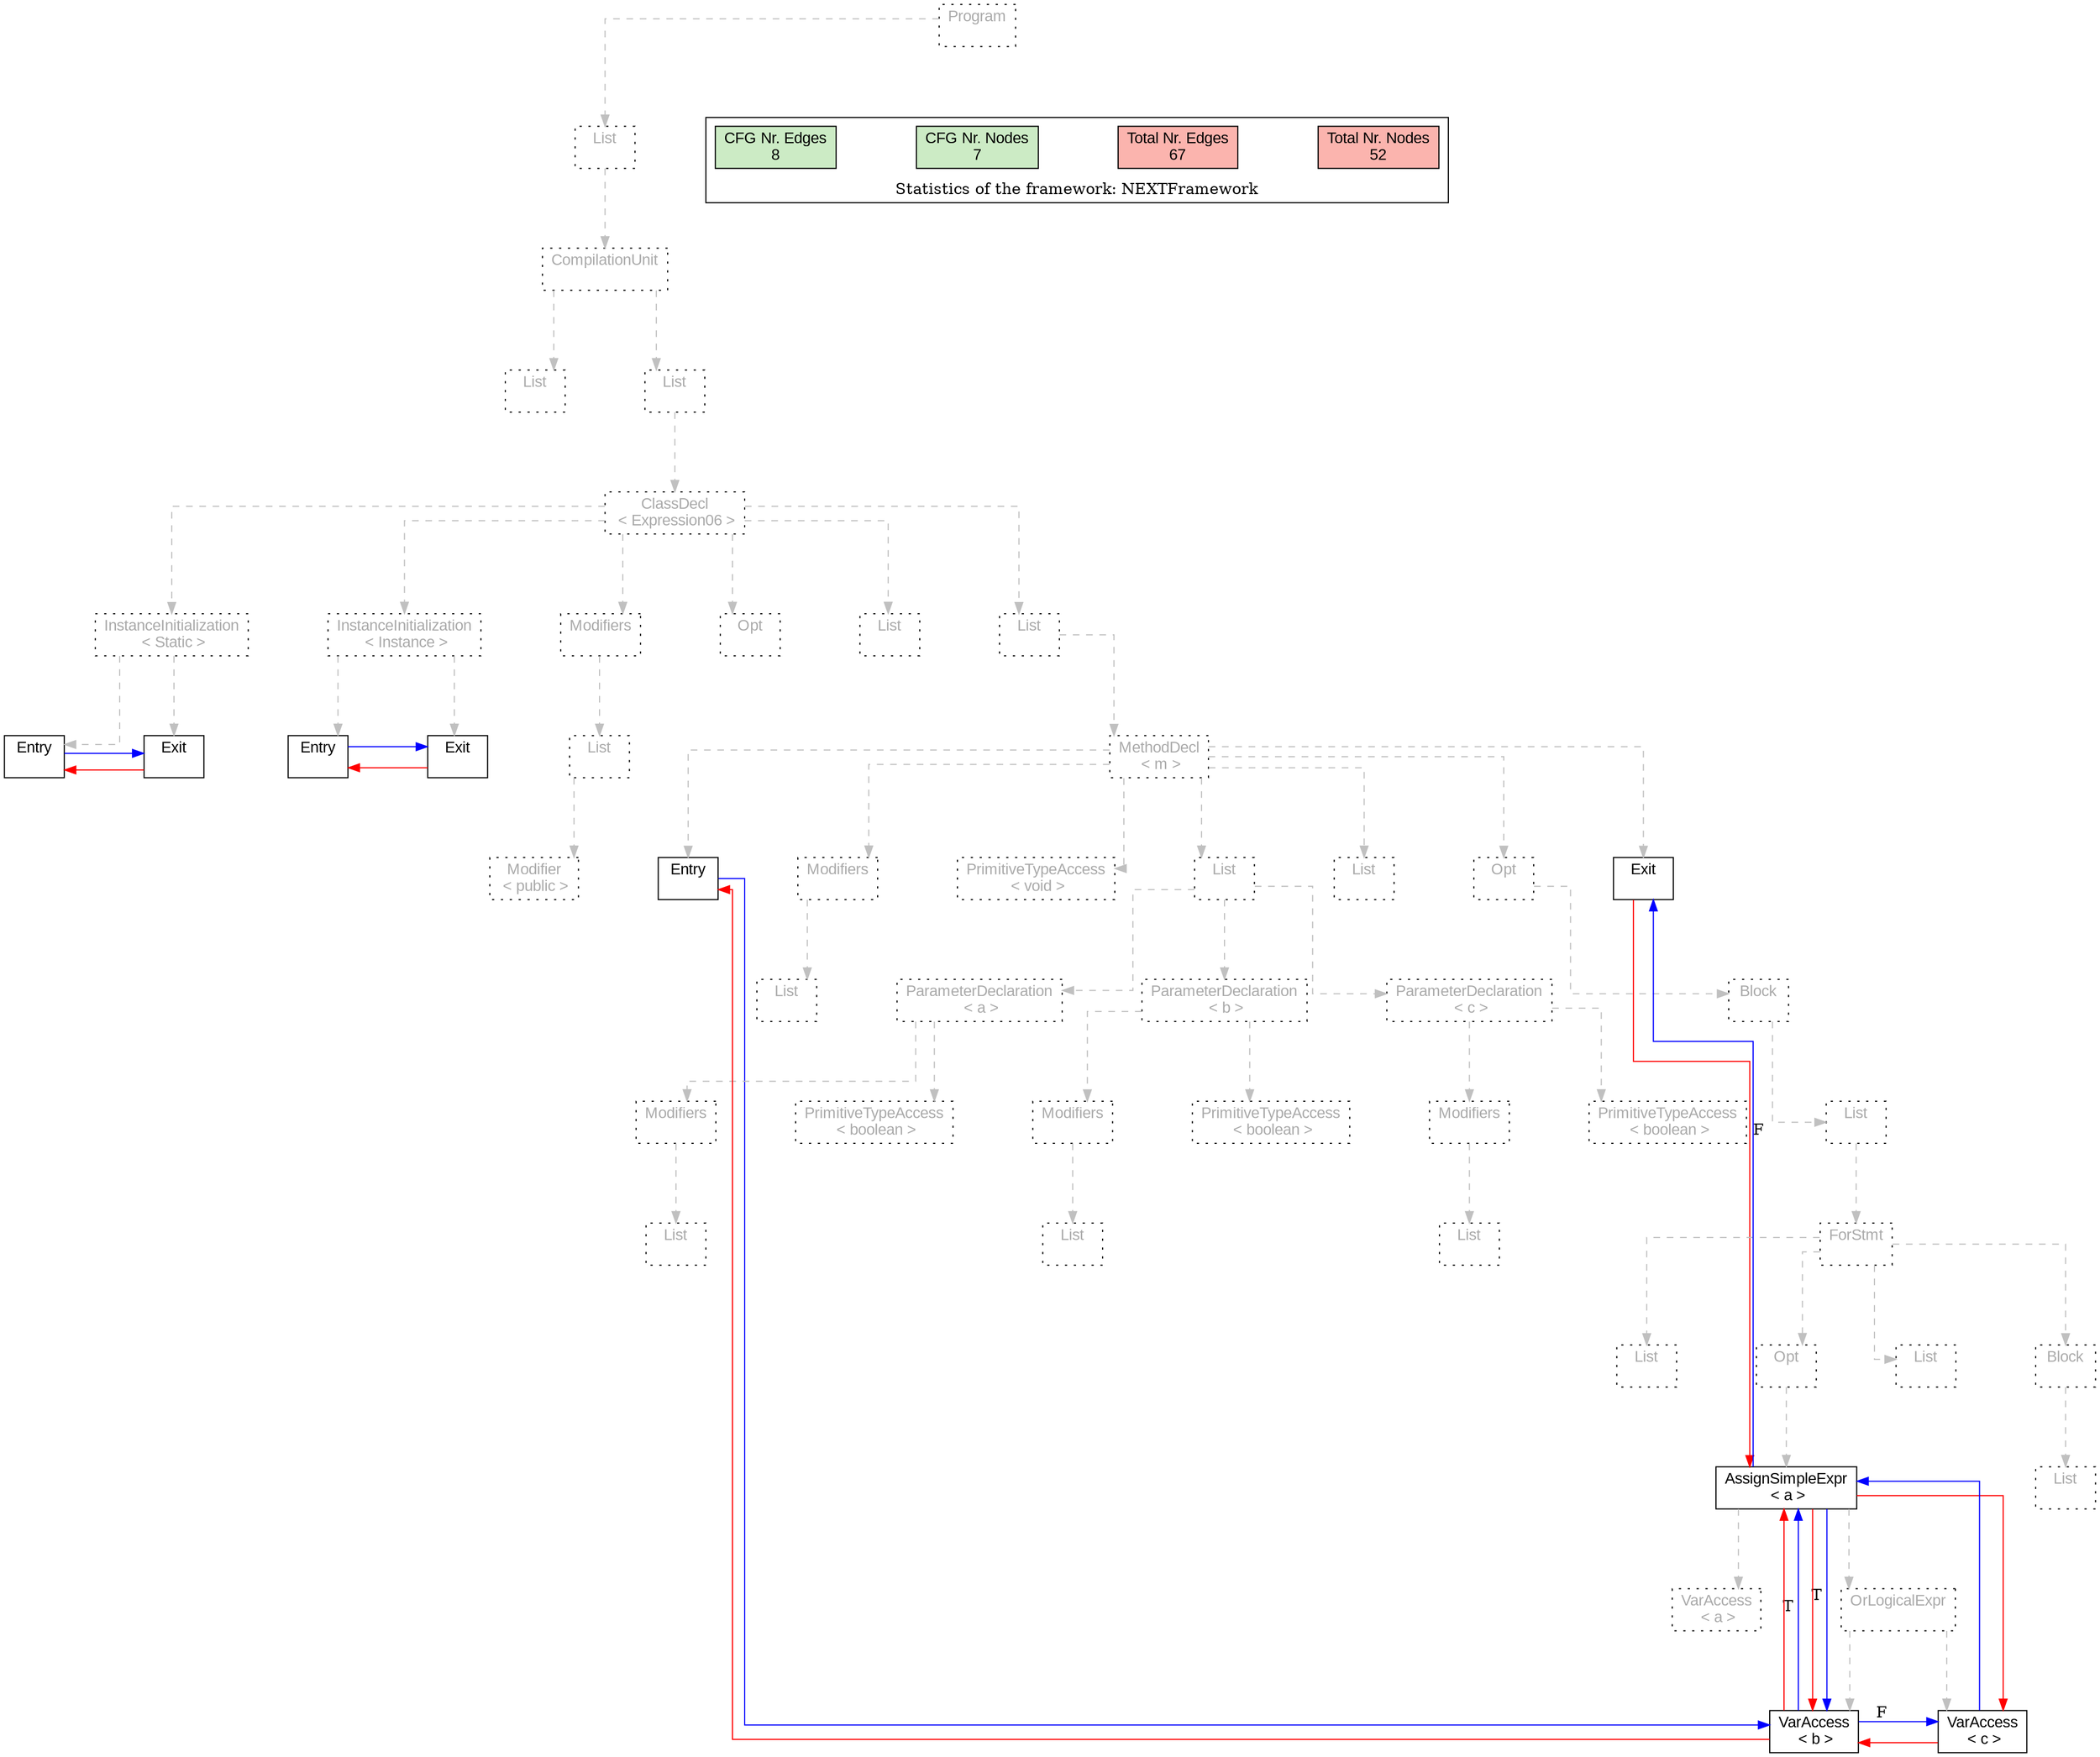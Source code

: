 digraph G {
graph [splines=ortho, nodesep="1", ranksep="1"]
node [shape=rect, fontname=Arial];
{ rank = same; "Program[0]"}
{ rank = same; "List[1]"}
{ rank = same; "CompilationUnit[2]"}
{ rank = same; "List[3]"; "List[4]"}
{ rank = same; "ClassDecl[5]"}
{ rank = same; "Modifiers[22]"; "Opt[25]"; "List[26]"; "List[27]"; "InstanceInitialization[6]"; "InstanceInitialization[14]"}
{ rank = same; "List[23]"; "MethodDecl[28]"; "Entry[7]"; "Exit[8]"; "Entry[15]"; "Exit[16]"}
{ rank = same; "Modifier[24]"; "Entry[29]"; "Modifiers[30]"; "PrimitiveTypeAccess[32]"; "List[33]"; "List[46]"; "Opt[47]"; "Exit[48]"}
{ rank = same; "List[31]"; "ParameterDeclaration[34]"; "ParameterDeclaration[38]"; "ParameterDeclaration[42]"; "Block[48]"}
{ rank = same; "Modifiers[35]"; "PrimitiveTypeAccess[37]"; "Modifiers[39]"; "PrimitiveTypeAccess[41]"; "Modifiers[43]"; "PrimitiveTypeAccess[45]"; "List[49]"}
{ rank = same; "List[36]"; "List[40]"; "List[44]"; "ForStmt[50]"}
{ rank = same; "List[51]"; "Opt[52]"; "List[58]"; "Block[59]"}
{ rank = same; "AssignSimpleExpr[53]"; "List[60]"}
{ rank = same; "VarAccess[54]"; "OrLogicalExpr[55]"}
{ rank = same; "VarAccess[56]"; "VarAccess[57]"}
"Program[0]" [label="Program\n ", style= dotted   fillcolor="#eeeeee" fontcolor="#aaaaaa"  ]
"List[1]" [label="List\n ", style= dotted   fillcolor="#eeeeee" fontcolor="#aaaaaa"  ]
"CompilationUnit[2]" [label="CompilationUnit\n ", style= dotted   fillcolor="#eeeeee" fontcolor="#aaaaaa"  ]
"List[3]" [label="List\n ", style= dotted   fillcolor="#eeeeee" fontcolor="#aaaaaa"  ]
"List[4]" [label="List\n ", style= dotted   fillcolor="#eeeeee" fontcolor="#aaaaaa"  ]
"ClassDecl[5]" [label="ClassDecl\n < Expression06 >", style= dotted   fillcolor="#eeeeee" fontcolor="#aaaaaa"  ]
"Modifiers[22]" [label="Modifiers\n ", style= dotted   fillcolor="#eeeeee" fontcolor="#aaaaaa"  ]
"List[23]" [label="List\n ", style= dotted   fillcolor="#eeeeee" fontcolor="#aaaaaa"  ]
"Modifier[24]" [label="Modifier\n < public >", style= dotted   fillcolor="#eeeeee" fontcolor="#aaaaaa"  ]
"Opt[25]" [label="Opt\n ", style= dotted   fillcolor="#eeeeee" fontcolor="#aaaaaa"  ]
"List[26]" [label="List\n ", style= dotted   fillcolor="#eeeeee" fontcolor="#aaaaaa"  ]
"List[27]" [label="List\n ", style= dotted   fillcolor="#eeeeee" fontcolor="#aaaaaa"  ]
"MethodDecl[28]" [label="MethodDecl\n < m >", style= dotted   fillcolor="#eeeeee" fontcolor="#aaaaaa"  ]
"Entry[29]" [label="Entry\n ", fillcolor=white   style=filled  ]
"Modifiers[30]" [label="Modifiers\n ", style= dotted   fillcolor="#eeeeee" fontcolor="#aaaaaa"  ]
"List[31]" [label="List\n ", style= dotted   fillcolor="#eeeeee" fontcolor="#aaaaaa"  ]
"PrimitiveTypeAccess[32]" [label="PrimitiveTypeAccess\n < void >", style= dotted   fillcolor="#eeeeee" fontcolor="#aaaaaa"  ]
"List[33]" [label="List\n ", style= dotted   fillcolor="#eeeeee" fontcolor="#aaaaaa"  ]
"ParameterDeclaration[34]" [label="ParameterDeclaration\n < a >", style= dotted   fillcolor="#eeeeee" fontcolor="#aaaaaa"  ]
"Modifiers[35]" [label="Modifiers\n ", style= dotted   fillcolor="#eeeeee" fontcolor="#aaaaaa"  ]
"List[36]" [label="List\n ", style= dotted   fillcolor="#eeeeee" fontcolor="#aaaaaa"  ]
"PrimitiveTypeAccess[37]" [label="PrimitiveTypeAccess\n < boolean >", style= dotted   fillcolor="#eeeeee" fontcolor="#aaaaaa"  ]
"ParameterDeclaration[38]" [label="ParameterDeclaration\n < b >", style= dotted   fillcolor="#eeeeee" fontcolor="#aaaaaa"  ]
"Modifiers[39]" [label="Modifiers\n ", style= dotted   fillcolor="#eeeeee" fontcolor="#aaaaaa"  ]
"List[40]" [label="List\n ", style= dotted   fillcolor="#eeeeee" fontcolor="#aaaaaa"  ]
"PrimitiveTypeAccess[41]" [label="PrimitiveTypeAccess\n < boolean >", style= dotted   fillcolor="#eeeeee" fontcolor="#aaaaaa"  ]
"ParameterDeclaration[42]" [label="ParameterDeclaration\n < c >", style= dotted   fillcolor="#eeeeee" fontcolor="#aaaaaa"  ]
"Modifiers[43]" [label="Modifiers\n ", style= dotted   fillcolor="#eeeeee" fontcolor="#aaaaaa"  ]
"List[44]" [label="List\n ", style= dotted   fillcolor="#eeeeee" fontcolor="#aaaaaa"  ]
"PrimitiveTypeAccess[45]" [label="PrimitiveTypeAccess\n < boolean >", style= dotted   fillcolor="#eeeeee" fontcolor="#aaaaaa"  ]
"List[46]" [label="List\n ", style= dotted   fillcolor="#eeeeee" fontcolor="#aaaaaa"  ]
"Opt[47]" [label="Opt\n ", style= dotted   fillcolor="#eeeeee" fontcolor="#aaaaaa"  ]
"Block[48]" [label="Block\n ", style= dotted   fillcolor="#eeeeee" fontcolor="#aaaaaa"  ]
"List[49]" [label="List\n ", style= dotted   fillcolor="#eeeeee" fontcolor="#aaaaaa"  ]
"ForStmt[50]" [label="ForStmt\n ", style= dotted   fillcolor="#eeeeee" fontcolor="#aaaaaa"  ]
"List[51]" [label="List\n ", style= dotted   fillcolor="#eeeeee" fontcolor="#aaaaaa"  ]
"Opt[52]" [label="Opt\n ", style= dotted   fillcolor="#eeeeee" fontcolor="#aaaaaa"  ]
"AssignSimpleExpr[53]" [label="AssignSimpleExpr\n < a >", fillcolor=white   style=filled  ]
"VarAccess[54]" [label="VarAccess\n < a >", style= dotted   fillcolor="#eeeeee" fontcolor="#aaaaaa"  ]
"OrLogicalExpr[55]" [label="OrLogicalExpr\n ", style= dotted   fillcolor="#eeeeee" fontcolor="#aaaaaa"  ]
"VarAccess[56]" [label="VarAccess\n < b >", fillcolor=white   style=filled  ]
"VarAccess[57]" [label="VarAccess\n < c >", fillcolor=white   style=filled  ]
"List[58]" [label="List\n ", style= dotted   fillcolor="#eeeeee" fontcolor="#aaaaaa"  ]
"Block[59]" [label="Block\n ", style= dotted   fillcolor="#eeeeee" fontcolor="#aaaaaa"  ]
"List[60]" [label="List\n ", style= dotted   fillcolor="#eeeeee" fontcolor="#aaaaaa"  ]
"Exit[48]" [label="Exit\n ", fillcolor=white   style=filled  ]
"InstanceInitialization[6]" [label="InstanceInitialization\n < Instance >", style= dotted   fillcolor="#eeeeee" fontcolor="#aaaaaa"  ]
"Entry[7]" [label="Entry\n ", fillcolor=white   style=filled  ]
"Exit[8]" [label="Exit\n ", fillcolor=white   style=filled  ]
"InstanceInitialization[14]" [label="InstanceInitialization\n < Static >", style= dotted   fillcolor="#eeeeee" fontcolor="#aaaaaa"  ]
"Entry[15]" [label="Entry\n ", fillcolor=white   style=filled  ]
"Exit[16]" [label="Exit\n ", fillcolor=white   style=filled  ]
"CompilationUnit[2]" -> "List[3]" [style=dashed, color=gray]
"List[23]" -> "Modifier[24]" [style=dashed, color=gray]
"Modifiers[22]" -> "List[23]" [style=dashed, color=gray]
"ClassDecl[5]" -> "Modifiers[22]" [style=dashed, color=gray]
"ClassDecl[5]" -> "Opt[25]" [style=dashed, color=gray]
"ClassDecl[5]" -> "List[26]" [style=dashed, color=gray]
"MethodDecl[28]" -> "Entry[29]" [style=dashed, color=gray]
"Modifiers[30]" -> "List[31]" [style=dashed, color=gray]
"MethodDecl[28]" -> "Modifiers[30]" [style=dashed, color=gray]
"MethodDecl[28]" -> "PrimitiveTypeAccess[32]" [style=dashed, color=gray]
"Modifiers[35]" -> "List[36]" [style=dashed, color=gray]
"ParameterDeclaration[34]" -> "Modifiers[35]" [style=dashed, color=gray]
"ParameterDeclaration[34]" -> "PrimitiveTypeAccess[37]" [style=dashed, color=gray]
"List[33]" -> "ParameterDeclaration[34]" [style=dashed, color=gray]
"Modifiers[39]" -> "List[40]" [style=dashed, color=gray]
"ParameterDeclaration[38]" -> "Modifiers[39]" [style=dashed, color=gray]
"ParameterDeclaration[38]" -> "PrimitiveTypeAccess[41]" [style=dashed, color=gray]
"List[33]" -> "ParameterDeclaration[38]" [style=dashed, color=gray]
"Modifiers[43]" -> "List[44]" [style=dashed, color=gray]
"ParameterDeclaration[42]" -> "Modifiers[43]" [style=dashed, color=gray]
"ParameterDeclaration[42]" -> "PrimitiveTypeAccess[45]" [style=dashed, color=gray]
"List[33]" -> "ParameterDeclaration[42]" [style=dashed, color=gray]
"MethodDecl[28]" -> "List[33]" [style=dashed, color=gray]
"MethodDecl[28]" -> "List[46]" [style=dashed, color=gray]
"ForStmt[50]" -> "List[51]" [style=dashed, color=gray]
"AssignSimpleExpr[53]" -> "VarAccess[54]" [style=dashed, color=gray]
"OrLogicalExpr[55]" -> "VarAccess[56]" [style=dashed, color=gray]
"OrLogicalExpr[55]" -> "VarAccess[57]" [style=dashed, color=gray]
"AssignSimpleExpr[53]" -> "OrLogicalExpr[55]" [style=dashed, color=gray]
"Opt[52]" -> "AssignSimpleExpr[53]" [style=dashed, color=gray]
"ForStmt[50]" -> "Opt[52]" [style=dashed, color=gray]
"ForStmt[50]" -> "List[58]" [style=dashed, color=gray]
"Block[59]" -> "List[60]" [style=dashed, color=gray]
"ForStmt[50]" -> "Block[59]" [style=dashed, color=gray]
"List[49]" -> "ForStmt[50]" [style=dashed, color=gray]
"Block[48]" -> "List[49]" [style=dashed, color=gray]
"Opt[47]" -> "Block[48]" [style=dashed, color=gray]
"MethodDecl[28]" -> "Opt[47]" [style=dashed, color=gray]
"MethodDecl[28]" -> "Exit[48]" [style=dashed, color=gray]
"List[27]" -> "MethodDecl[28]" [style=dashed, color=gray]
"ClassDecl[5]" -> "List[27]" [style=dashed, color=gray]
"InstanceInitialization[6]" -> "Entry[7]" [style=dashed, color=gray]
"InstanceInitialization[6]" -> "Exit[8]" [style=dashed, color=gray]
"InstanceInitialization[14]" -> "Entry[15]" [style=dashed, color=gray]
"InstanceInitialization[14]" -> "Exit[16]" [style=dashed, color=gray]
"ClassDecl[5]" -> "InstanceInitialization[6]" [style=dashed, color=gray]
"ClassDecl[5]" -> "InstanceInitialization[14]" [style=dashed, color=gray]
"List[4]" -> "ClassDecl[5]" [style=dashed, color=gray]
"CompilationUnit[2]" -> "List[4]" [style=dashed, color=gray]
"List[1]" -> "CompilationUnit[2]" [style=dashed, color=gray]
"Program[0]" -> "List[1]" [style=dashed, color=gray]
"Exit[16]" -> "Entry[15]" [color=red, constraint=false]
"Entry[15]" -> "Exit[16]" [color=blue, constraint=false, xlabel=" "] 
"Exit[8]" -> "Entry[7]" [color=red, constraint=false]
"Entry[7]" -> "Exit[8]" [color=blue, constraint=false, xlabel=" "] 
"Exit[48]" -> "AssignSimpleExpr[53]" [color=red, constraint=false]
"AssignSimpleExpr[53]" -> "VarAccess[56]" [color=blue, constraint=false, xlabel="T "] 
"AssignSimpleExpr[53]" -> "Exit[48]" [color=blue, constraint=false, xlabel="F "] 
"AssignSimpleExpr[53]" -> "VarAccess[56]" [color=red, constraint=false]
"AssignSimpleExpr[53]" -> "VarAccess[57]" [color=red, constraint=false]
"VarAccess[57]" -> "AssignSimpleExpr[53]" [color=blue, constraint=false, xlabel=" "] 
"VarAccess[57]" -> "VarAccess[56]" [color=red, constraint=false]
"VarAccess[56]" -> "AssignSimpleExpr[53]" [color=blue, constraint=false, xlabel="T "] 
"VarAccess[56]" -> "VarAccess[57]" [color=blue, constraint=false, xlabel="F "] 
"VarAccess[56]" -> "Entry[29]" [color=red, constraint=false]
"VarAccess[56]" -> "AssignSimpleExpr[53]" [color=red, constraint=false]
"Entry[29]" -> "VarAccess[56]" [color=blue, constraint=false, xlabel=" "] 
"List[3]" -> "List[4]" [style=invis]
"InstanceInitialization[14]" -> "InstanceInitialization[6]" -> "Modifiers[22]" -> "Opt[25]" -> "List[26]" -> "List[27]" [style=invis]
"Entry[29]" -> "Modifiers[30]" -> "PrimitiveTypeAccess[32]" -> "List[33]" -> "List[46]" -> "Opt[47]" -> "Exit[48]" [style=invis]
"ParameterDeclaration[34]" -> "ParameterDeclaration[38]" -> "ParameterDeclaration[42]" [style=invis]
"Modifiers[35]" -> "PrimitiveTypeAccess[37]" [style=invis]
"Modifiers[39]" -> "PrimitiveTypeAccess[41]" [style=invis]
"Modifiers[43]" -> "PrimitiveTypeAccess[45]" [style=invis]
"List[51]" -> "Opt[52]" -> "List[58]" -> "Block[59]" [style=invis]
"VarAccess[54]" -> "OrLogicalExpr[55]" [style=invis]
"VarAccess[56]" -> "VarAccess[57]" [style=invis]
"Entry[7]" -> "Exit[8]" [style=invis]
"Entry[15]" -> "Exit[16]" [style=invis]

subgraph cluster_legend {
{node [style=filled, fillcolor=1, colorscheme="pastel13"]
Nodes [label="Total Nr. Nodes
52", fillcolor=1]
Edges [label="Total Nr. Edges
67", fillcolor=1]
NodesCFG [label="CFG Nr. Nodes
7", fillcolor=3]
EdgesCFG [label="CFG Nr. Edges
8", fillcolor=3]
Nodes-> "Program[0]" -> NodesCFG  [style="invis"]
Edges -> "Program[0]" ->EdgesCFG [style="invis"]}
label = "Statistics of the framework: NEXTFramework"
style="solid"
ranksep=0.05
nodesep=0.01
labelloc = b
len=2
}}